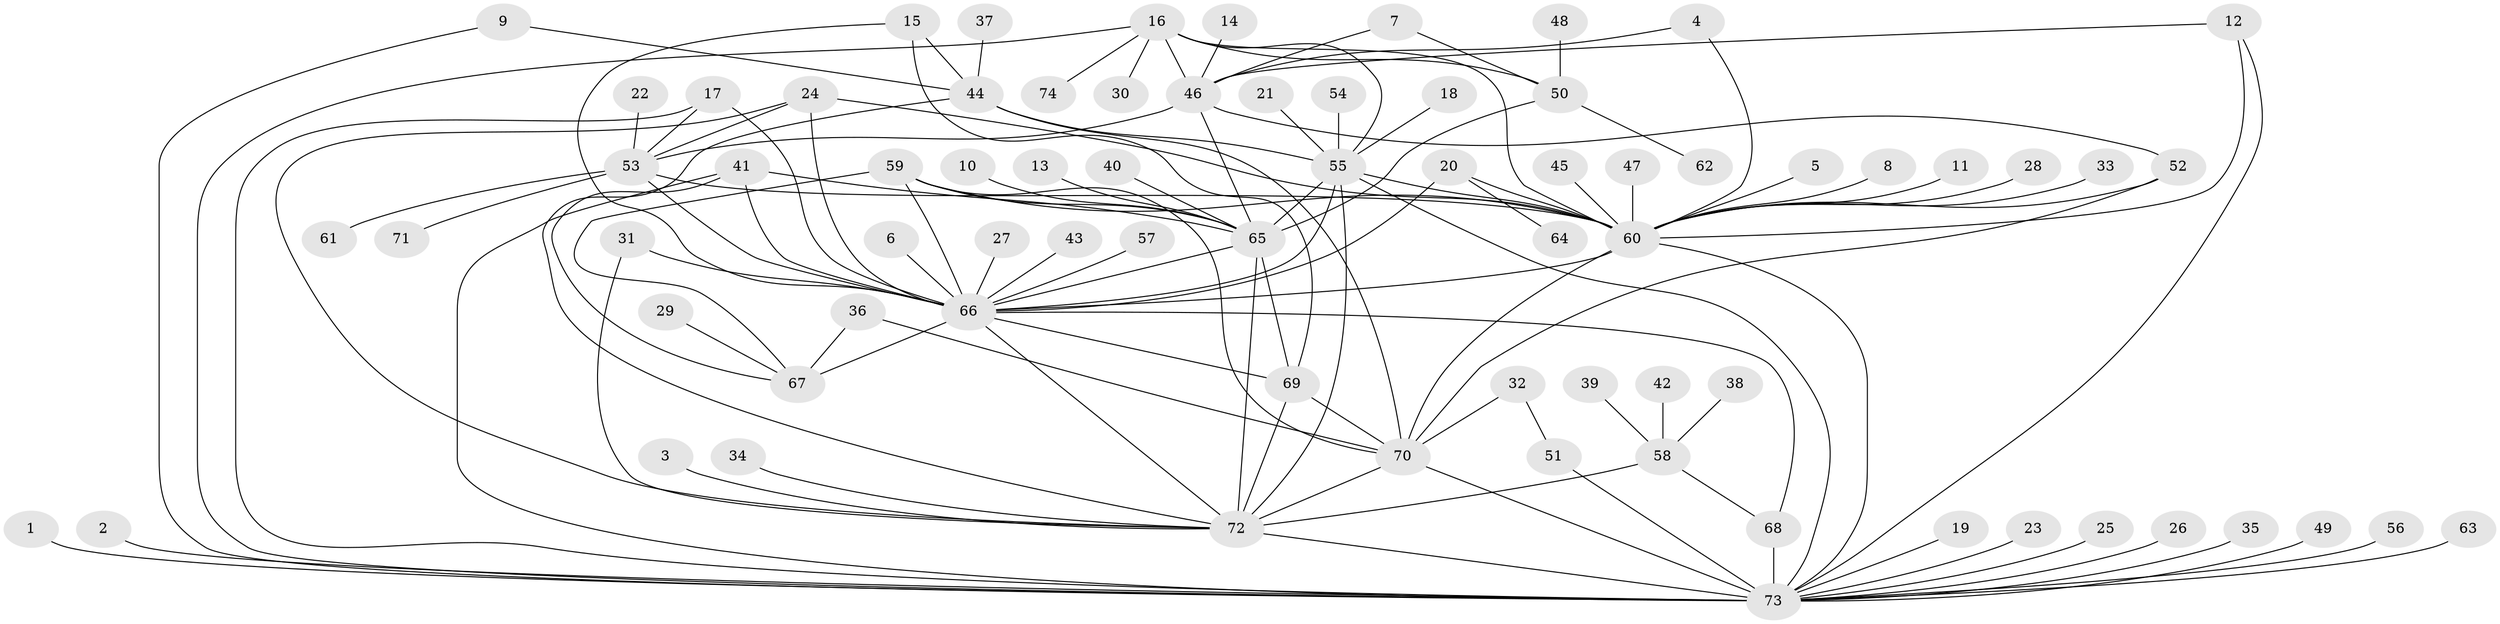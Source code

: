 // original degree distribution, {26: 0.006802721088435374, 15: 0.013605442176870748, 1: 0.4897959183673469, 7: 0.034013605442176874, 13: 0.006802721088435374, 3: 0.10204081632653061, 8: 0.013605442176870748, 19: 0.006802721088435374, 11: 0.013605442176870748, 6: 0.027210884353741496, 5: 0.047619047619047616, 9: 0.006802721088435374, 4: 0.034013605442176874, 2: 0.19727891156462585}
// Generated by graph-tools (version 1.1) at 2025/49/03/09/25 03:49:58]
// undirected, 74 vertices, 119 edges
graph export_dot {
graph [start="1"]
  node [color=gray90,style=filled];
  1;
  2;
  3;
  4;
  5;
  6;
  7;
  8;
  9;
  10;
  11;
  12;
  13;
  14;
  15;
  16;
  17;
  18;
  19;
  20;
  21;
  22;
  23;
  24;
  25;
  26;
  27;
  28;
  29;
  30;
  31;
  32;
  33;
  34;
  35;
  36;
  37;
  38;
  39;
  40;
  41;
  42;
  43;
  44;
  45;
  46;
  47;
  48;
  49;
  50;
  51;
  52;
  53;
  54;
  55;
  56;
  57;
  58;
  59;
  60;
  61;
  62;
  63;
  64;
  65;
  66;
  67;
  68;
  69;
  70;
  71;
  72;
  73;
  74;
  1 -- 73 [weight=1.0];
  2 -- 73 [weight=1.0];
  3 -- 72 [weight=1.0];
  4 -- 46 [weight=1.0];
  4 -- 60 [weight=1.0];
  5 -- 60 [weight=1.0];
  6 -- 66 [weight=1.0];
  7 -- 46 [weight=1.0];
  7 -- 50 [weight=1.0];
  8 -- 60 [weight=1.0];
  9 -- 44 [weight=1.0];
  9 -- 73 [weight=1.0];
  10 -- 65 [weight=1.0];
  11 -- 60 [weight=1.0];
  12 -- 46 [weight=1.0];
  12 -- 60 [weight=1.0];
  12 -- 73 [weight=1.0];
  13 -- 65 [weight=1.0];
  14 -- 46 [weight=1.0];
  15 -- 44 [weight=1.0];
  15 -- 66 [weight=1.0];
  15 -- 69 [weight=1.0];
  16 -- 30 [weight=1.0];
  16 -- 46 [weight=1.0];
  16 -- 50 [weight=1.0];
  16 -- 55 [weight=1.0];
  16 -- 60 [weight=1.0];
  16 -- 73 [weight=1.0];
  16 -- 74 [weight=1.0];
  17 -- 53 [weight=1.0];
  17 -- 66 [weight=1.0];
  17 -- 73 [weight=1.0];
  18 -- 55 [weight=1.0];
  19 -- 73 [weight=1.0];
  20 -- 60 [weight=1.0];
  20 -- 64 [weight=1.0];
  20 -- 66 [weight=1.0];
  21 -- 55 [weight=1.0];
  22 -- 53 [weight=1.0];
  23 -- 73 [weight=1.0];
  24 -- 53 [weight=1.0];
  24 -- 60 [weight=1.0];
  24 -- 66 [weight=1.0];
  24 -- 72 [weight=1.0];
  25 -- 73 [weight=1.0];
  26 -- 73 [weight=1.0];
  27 -- 66 [weight=1.0];
  28 -- 60 [weight=1.0];
  29 -- 67 [weight=1.0];
  31 -- 66 [weight=1.0];
  31 -- 72 [weight=1.0];
  32 -- 51 [weight=1.0];
  32 -- 70 [weight=1.0];
  33 -- 60 [weight=1.0];
  34 -- 72 [weight=1.0];
  35 -- 73 [weight=1.0];
  36 -- 67 [weight=1.0];
  36 -- 70 [weight=1.0];
  37 -- 44 [weight=1.0];
  38 -- 58 [weight=1.0];
  39 -- 58 [weight=1.0];
  40 -- 65 [weight=1.0];
  41 -- 65 [weight=1.0];
  41 -- 66 [weight=1.0];
  41 -- 67 [weight=1.0];
  41 -- 73 [weight=2.0];
  42 -- 58 [weight=1.0];
  43 -- 66 [weight=1.0];
  44 -- 55 [weight=1.0];
  44 -- 70 [weight=1.0];
  44 -- 72 [weight=1.0];
  45 -- 60 [weight=1.0];
  46 -- 52 [weight=1.0];
  46 -- 53 [weight=1.0];
  46 -- 65 [weight=1.0];
  47 -- 60 [weight=1.0];
  48 -- 50 [weight=1.0];
  49 -- 73 [weight=1.0];
  50 -- 62 [weight=1.0];
  50 -- 65 [weight=1.0];
  51 -- 73 [weight=1.0];
  52 -- 60 [weight=1.0];
  52 -- 70 [weight=1.0];
  53 -- 60 [weight=3.0];
  53 -- 61 [weight=1.0];
  53 -- 66 [weight=1.0];
  53 -- 71 [weight=1.0];
  54 -- 55 [weight=1.0];
  55 -- 60 [weight=1.0];
  55 -- 65 [weight=1.0];
  55 -- 66 [weight=1.0];
  55 -- 72 [weight=1.0];
  55 -- 73 [weight=1.0];
  56 -- 73 [weight=1.0];
  57 -- 66 [weight=1.0];
  58 -- 68 [weight=1.0];
  58 -- 72 [weight=1.0];
  59 -- 60 [weight=1.0];
  59 -- 65 [weight=1.0];
  59 -- 66 [weight=1.0];
  59 -- 67 [weight=1.0];
  59 -- 70 [weight=1.0];
  60 -- 66 [weight=1.0];
  60 -- 70 [weight=1.0];
  60 -- 73 [weight=2.0];
  63 -- 73 [weight=1.0];
  65 -- 66 [weight=1.0];
  65 -- 69 [weight=1.0];
  65 -- 72 [weight=3.0];
  66 -- 67 [weight=2.0];
  66 -- 68 [weight=1.0];
  66 -- 69 [weight=1.0];
  66 -- 72 [weight=1.0];
  68 -- 73 [weight=2.0];
  69 -- 70 [weight=1.0];
  69 -- 72 [weight=1.0];
  70 -- 72 [weight=2.0];
  70 -- 73 [weight=1.0];
  72 -- 73 [weight=2.0];
}
